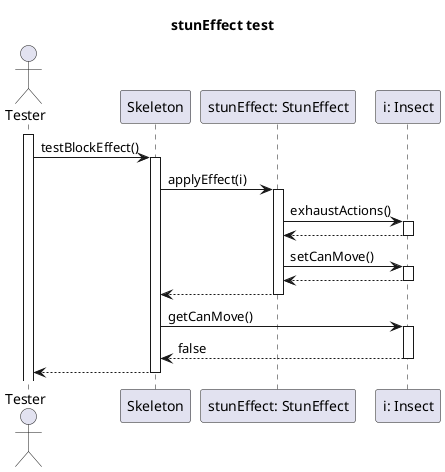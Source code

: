@startuml stunEffect

title stunEffect test

Actor Tester as test

participant "Skeleton" as tester

participant "stunEffect: StunEffect" as speed
participant "i: Insect" as insect

activate test
test -> tester: testBlockEffect()


activate tester

tester -> speed: applyEffect(i)
activate speed

speed->insect: exhaustActions()
activate insect

speed<--insect
deactivate insect

speed->insect:setCanMove()
activate insect

speed<--insect
deactivate insect

speed --> tester
deactivate speed

tester -> insect: getCanMove()
activate insect


insect --> tester: false
deactivate insect

test<-- tester
deactivate tester
@enduml